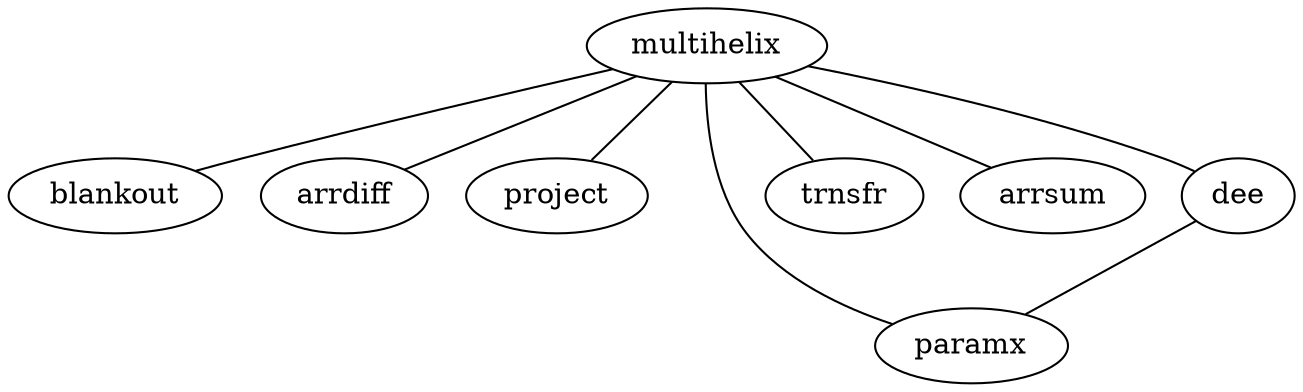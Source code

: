strict graph multihelix { 
multihelix--blankout
multihelix--arrdiff
multihelix--project
multihelix--paramx
multihelix--trnsfr
multihelix--arrsum
multihelix--dee--paramx
} 
